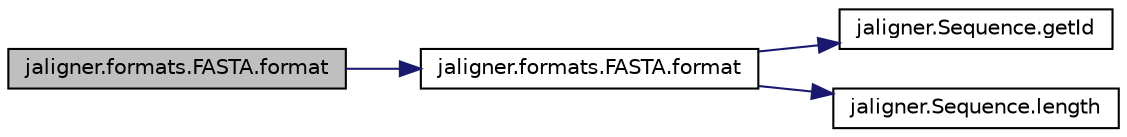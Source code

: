 digraph "jaligner.formats.FASTA.format"
{
  edge [fontname="Helvetica",fontsize="10",labelfontname="Helvetica",labelfontsize="10"];
  node [fontname="Helvetica",fontsize="10",shape=record];
  rankdir="LR";
  Node1 [label="jaligner.formats.FASTA.format",height=0.2,width=0.4,color="black", fillcolor="grey75", style="filled" fontcolor="black"];
  Node1 -> Node2 [color="midnightblue",fontsize="10",style="solid",fontname="Helvetica"];
  Node2 [label="jaligner.formats.FASTA.format",height=0.2,width=0.4,color="black", fillcolor="white", style="filled",URL="$classjaligner_1_1formats_1_1_f_a_s_t_a.html#a8f6730421aac56a0abd5d7c6a69c65da"];
  Node2 -> Node3 [color="midnightblue",fontsize="10",style="solid",fontname="Helvetica"];
  Node3 [label="jaligner.Sequence.getId",height=0.2,width=0.4,color="black", fillcolor="white", style="filled",URL="$classjaligner_1_1_sequence.html#a1ce3b0e34788f6f27dc7312f12fa8191"];
  Node2 -> Node4 [color="midnightblue",fontsize="10",style="solid",fontname="Helvetica"];
  Node4 [label="jaligner.Sequence.length",height=0.2,width=0.4,color="black", fillcolor="white", style="filled",URL="$classjaligner_1_1_sequence.html#a5c8644682a979da36afa8ef49c5cc73a"];
}
